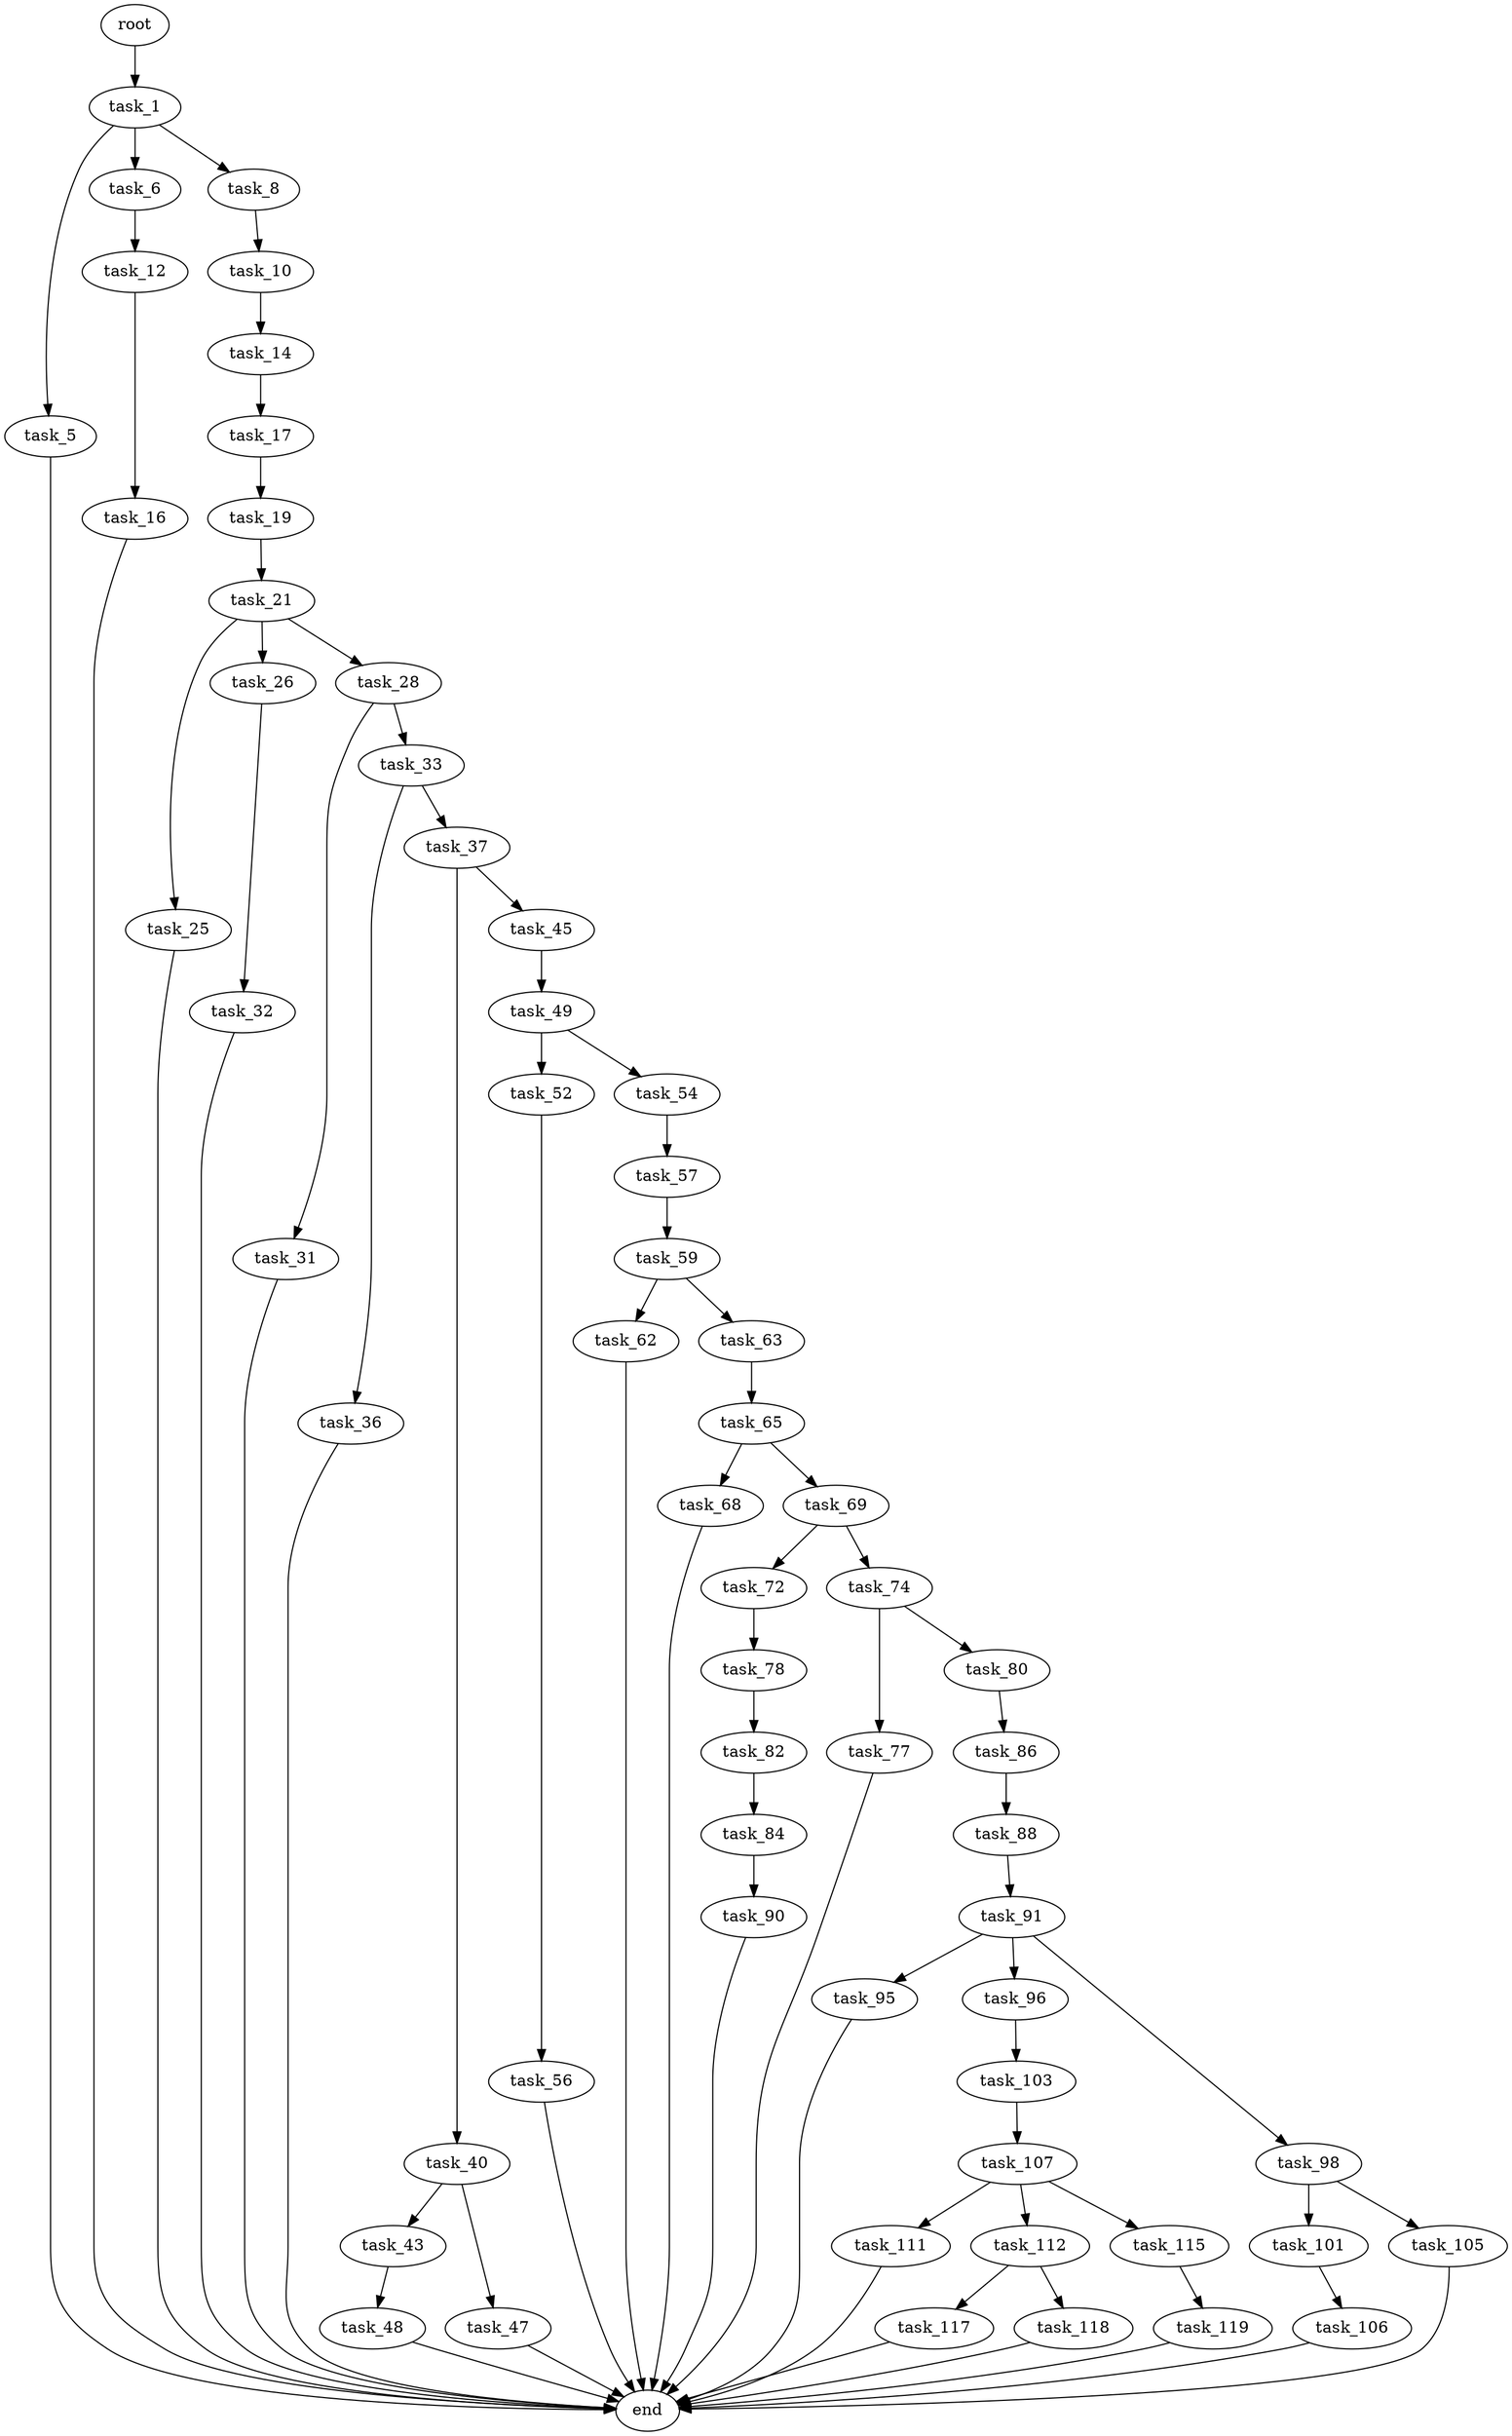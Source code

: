 digraph G {
  root [size="0.000000"];
  task_1 [size="23189206650.000000"];
  task_5 [size="15289895304.000000"];
  task_6 [size="68719476736.000000"];
  task_8 [size="43381847804.000000"];
  end [size="0.000000"];
  task_12 [size="230652441551.000000"];
  task_10 [size="57717423802.000000"];
  task_14 [size="2036618188.000000"];
  task_16 [size="3284173884.000000"];
  task_17 [size="190567528980.000000"];
  task_19 [size="63348498972.000000"];
  task_21 [size="13470247812.000000"];
  task_25 [size="276239839803.000000"];
  task_26 [size="368293445632.000000"];
  task_28 [size="549755813888.000000"];
  task_32 [size="368293445632.000000"];
  task_31 [size="132990754788.000000"];
  task_33 [size="705313161248.000000"];
  task_36 [size="15865939002.000000"];
  task_37 [size="7386053238.000000"];
  task_40 [size="4877482709.000000"];
  task_45 [size="68719476736.000000"];
  task_43 [size="1147158475713.000000"];
  task_47 [size="6152141743.000000"];
  task_48 [size="1073741824000.000000"];
  task_49 [size="10718064439.000000"];
  task_52 [size="318776584127.000000"];
  task_54 [size="848577245047.000000"];
  task_56 [size="1113401472.000000"];
  task_57 [size="175820298212.000000"];
  task_59 [size="1148141699783.000000"];
  task_62 [size="16107982367.000000"];
  task_63 [size="68719476736.000000"];
  task_65 [size="195988057564.000000"];
  task_68 [size="105473477208.000000"];
  task_69 [size="4581179380.000000"];
  task_72 [size="1073741824000.000000"];
  task_74 [size="68719476736.000000"];
  task_78 [size="8589934592.000000"];
  task_77 [size="13587268552.000000"];
  task_80 [size="78434254335.000000"];
  task_82 [size="549755813888.000000"];
  task_86 [size="1705510966.000000"];
  task_84 [size="68719476736.000000"];
  task_90 [size="261968242640.000000"];
  task_88 [size="614353964732.000000"];
  task_91 [size="6168654332.000000"];
  task_95 [size="19001840928.000000"];
  task_96 [size="782757789696.000000"];
  task_98 [size="4117938383.000000"];
  task_103 [size="167789707831.000000"];
  task_101 [size="7312204331.000000"];
  task_105 [size="683952187469.000000"];
  task_106 [size="9176517253.000000"];
  task_107 [size="499747176660.000000"];
  task_111 [size="231928233984.000000"];
  task_112 [size="28991029248.000000"];
  task_115 [size="32694719676.000000"];
  task_117 [size="427120887.000000"];
  task_118 [size="16869239716.000000"];
  task_119 [size="1073741824000.000000"];

  root -> task_1 [size="1.000000"];
  task_1 -> task_5 [size="838860800.000000"];
  task_1 -> task_6 [size="838860800.000000"];
  task_1 -> task_8 [size="838860800.000000"];
  task_5 -> end [size="1.000000"];
  task_6 -> task_12 [size="134217728.000000"];
  task_8 -> task_10 [size="209715200.000000"];
  task_12 -> task_16 [size="411041792.000000"];
  task_10 -> task_14 [size="75497472.000000"];
  task_14 -> task_17 [size="75497472.000000"];
  task_16 -> end [size="1.000000"];
  task_17 -> task_19 [size="134217728.000000"];
  task_19 -> task_21 [size="134217728.000000"];
  task_21 -> task_25 [size="411041792.000000"];
  task_21 -> task_26 [size="411041792.000000"];
  task_21 -> task_28 [size="411041792.000000"];
  task_25 -> end [size="1.000000"];
  task_26 -> task_32 [size="411041792.000000"];
  task_28 -> task_31 [size="536870912.000000"];
  task_28 -> task_33 [size="536870912.000000"];
  task_32 -> end [size="1.000000"];
  task_31 -> end [size="1.000000"];
  task_33 -> task_36 [size="679477248.000000"];
  task_33 -> task_37 [size="679477248.000000"];
  task_36 -> end [size="1.000000"];
  task_37 -> task_40 [size="536870912.000000"];
  task_37 -> task_45 [size="536870912.000000"];
  task_40 -> task_43 [size="134217728.000000"];
  task_40 -> task_47 [size="134217728.000000"];
  task_45 -> task_49 [size="134217728.000000"];
  task_43 -> task_48 [size="838860800.000000"];
  task_47 -> end [size="1.000000"];
  task_48 -> end [size="1.000000"];
  task_49 -> task_52 [size="209715200.000000"];
  task_49 -> task_54 [size="209715200.000000"];
  task_52 -> task_56 [size="411041792.000000"];
  task_54 -> task_57 [size="838860800.000000"];
  task_56 -> end [size="1.000000"];
  task_57 -> task_59 [size="536870912.000000"];
  task_59 -> task_62 [size="838860800.000000"];
  task_59 -> task_63 [size="838860800.000000"];
  task_62 -> end [size="1.000000"];
  task_63 -> task_65 [size="134217728.000000"];
  task_65 -> task_68 [size="301989888.000000"];
  task_65 -> task_69 [size="301989888.000000"];
  task_68 -> end [size="1.000000"];
  task_69 -> task_72 [size="209715200.000000"];
  task_69 -> task_74 [size="209715200.000000"];
  task_72 -> task_78 [size="838860800.000000"];
  task_74 -> task_77 [size="134217728.000000"];
  task_74 -> task_80 [size="134217728.000000"];
  task_78 -> task_82 [size="33554432.000000"];
  task_77 -> end [size="1.000000"];
  task_80 -> task_86 [size="75497472.000000"];
  task_82 -> task_84 [size="536870912.000000"];
  task_86 -> task_88 [size="75497472.000000"];
  task_84 -> task_90 [size="134217728.000000"];
  task_90 -> end [size="1.000000"];
  task_88 -> task_91 [size="411041792.000000"];
  task_91 -> task_95 [size="134217728.000000"];
  task_91 -> task_96 [size="134217728.000000"];
  task_91 -> task_98 [size="134217728.000000"];
  task_95 -> end [size="1.000000"];
  task_96 -> task_103 [size="679477248.000000"];
  task_98 -> task_101 [size="75497472.000000"];
  task_98 -> task_105 [size="75497472.000000"];
  task_103 -> task_107 [size="411041792.000000"];
  task_101 -> task_106 [size="301989888.000000"];
  task_105 -> end [size="1.000000"];
  task_106 -> end [size="1.000000"];
  task_107 -> task_111 [size="411041792.000000"];
  task_107 -> task_112 [size="411041792.000000"];
  task_107 -> task_115 [size="411041792.000000"];
  task_111 -> end [size="1.000000"];
  task_112 -> task_117 [size="75497472.000000"];
  task_112 -> task_118 [size="75497472.000000"];
  task_115 -> task_119 [size="134217728.000000"];
  task_117 -> end [size="1.000000"];
  task_118 -> end [size="1.000000"];
  task_119 -> end [size="1.000000"];
}
